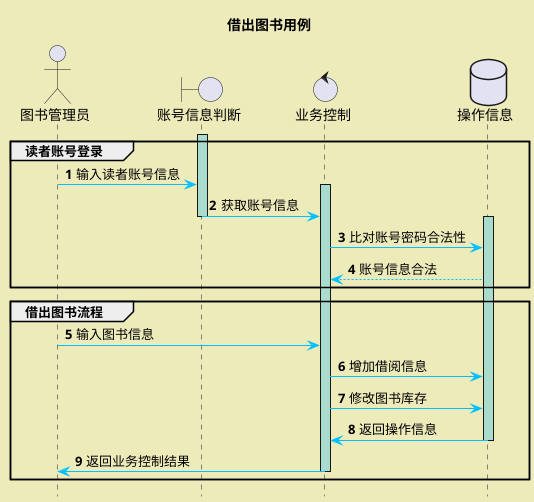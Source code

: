 @startuml
skinparam backgroundColor #EEEBBB

skinparam sequence {
	ArrowColor DeepSkyBlue
	LifeLineBackgroundColor #A9DCCC
	
	ParticipantBorderColor DeepSkyBlue
	ParticipantBackgroundColor DodgerBlue
	ParticipantFontName Impact
	ParticipantFontSize 20

}

hide footbox
title 借出图书用例
actor 图书管理员
boundary 账号信息判断
control 业务控制
database 操作信息


autonumber
group 读者账号登录
activate 账号信息判断
	图书管理员 -> 账号信息判断 :  输入读者账号信息
	activate 业务控制
		账号信息判断 -> 业务控制 : 获取账号信息
deactivate 账号信息判断
		activate 操作信息
			业务控制 -> 操作信息 : 比对账号密码合法性
			操作信息 --> 业务控制 : 账号信息合法
end
group 借出图书流程
			图书管理员 -> 业务控制 : 输入图书信息
			业务控制 -> 操作信息 : 增加借阅信息
			业务控制 -> 操作信息 : 修改图书库存
			操作信息 -> 业务控制 : 返回操作信息
		deactivate 操作信息
	业务控制 -> 图书管理员 : 返回业务控制结果
	deactivate 业务控制
	

end

@enduml